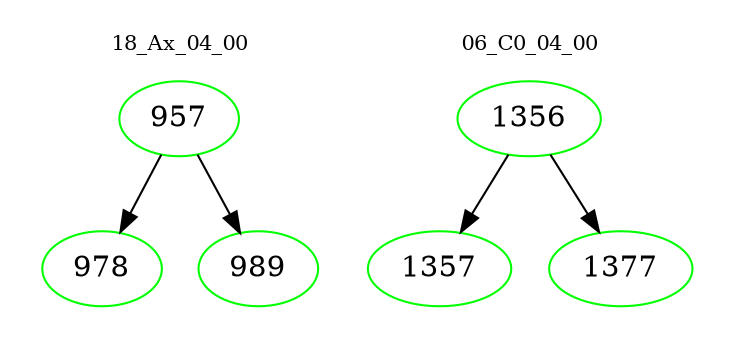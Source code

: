 digraph{
subgraph cluster_0 {
color = white
label = "18_Ax_04_00";
fontsize=10;
T0_957 [label="957", color="green"]
T0_957 -> T0_978 [color="black"]
T0_978 [label="978", color="green"]
T0_957 -> T0_989 [color="black"]
T0_989 [label="989", color="green"]
}
subgraph cluster_1 {
color = white
label = "06_C0_04_00";
fontsize=10;
T1_1356 [label="1356", color="green"]
T1_1356 -> T1_1357 [color="black"]
T1_1357 [label="1357", color="green"]
T1_1356 -> T1_1377 [color="black"]
T1_1377 [label="1377", color="green"]
}
}
